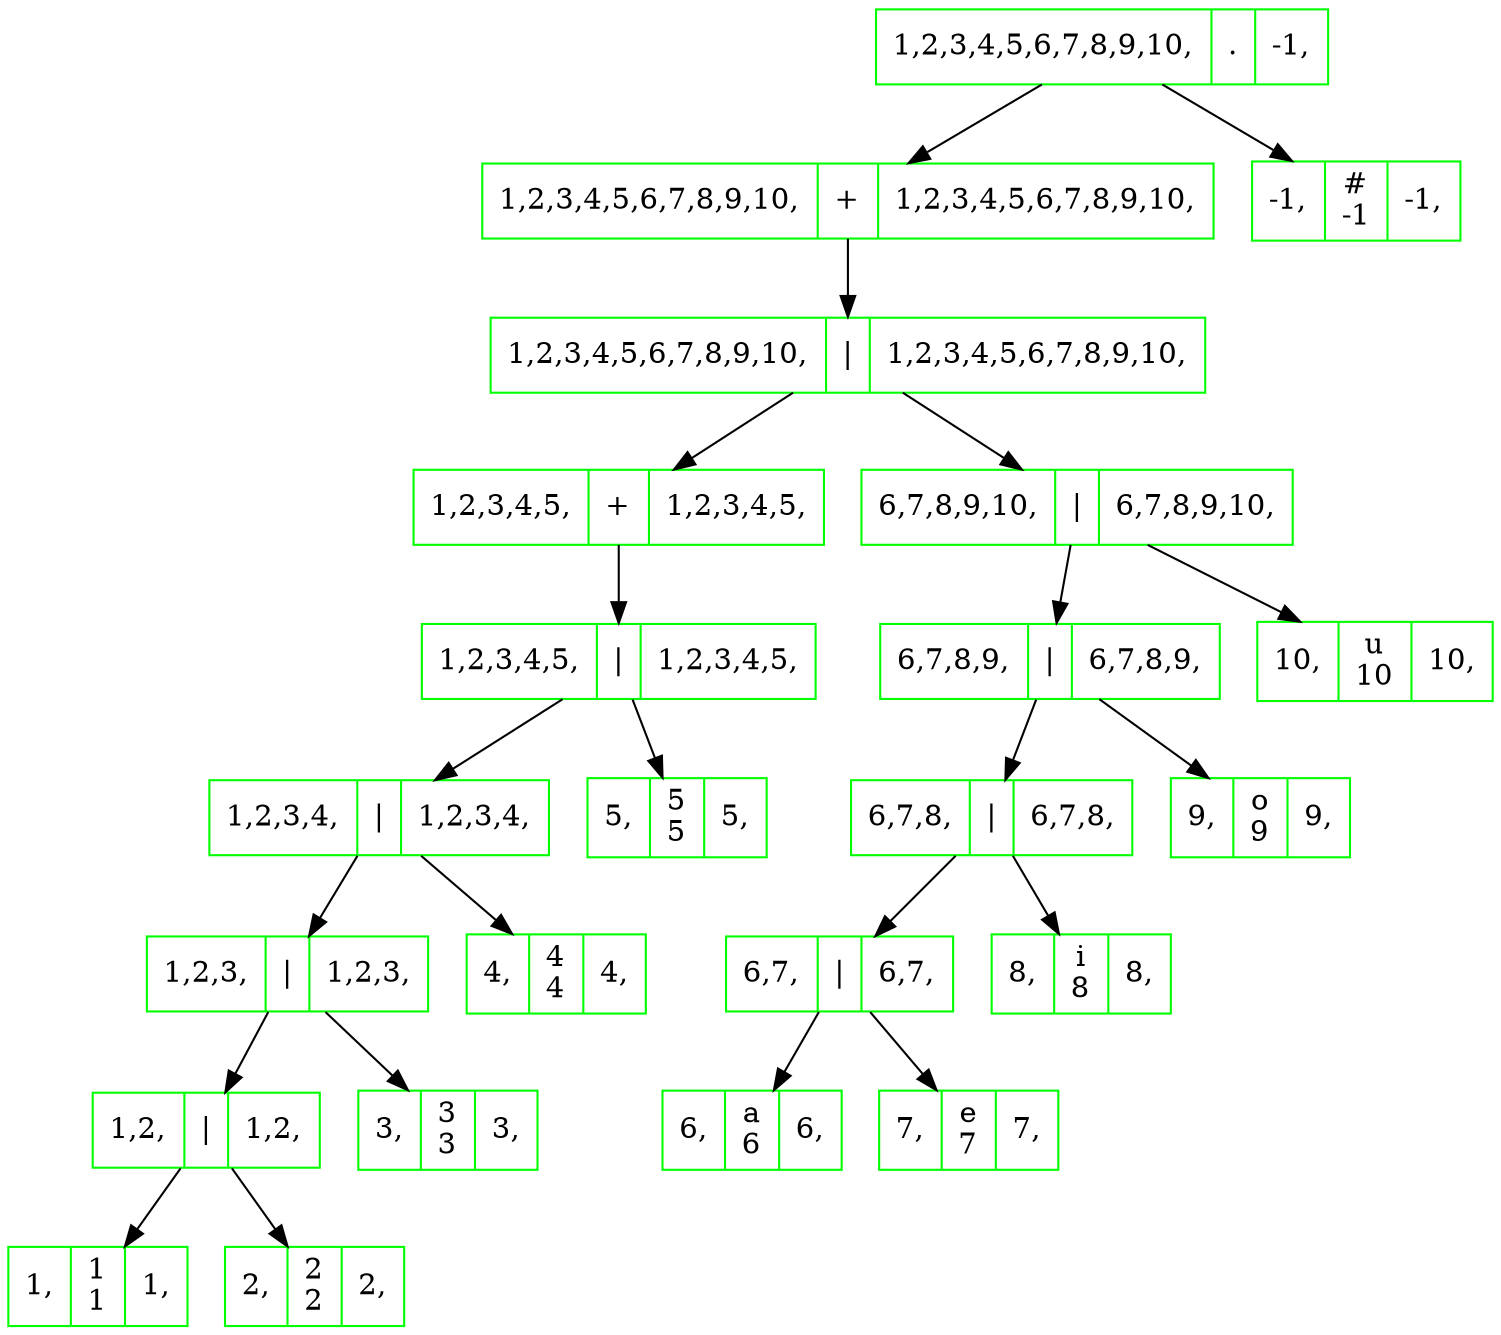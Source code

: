 digraph structs { 
node[shape = box]; 
node[shape = box, color = green]; 
Nodo1418334255[shape=record, label = "<f0> 1,2,3,4,5,6,7,8,9,10, | <f1>. | <f2> -1,"];
node[shape = box, color = green]; 
Nodo1466073198[shape=record, label = "<f0> 1,2,3,4,5,6,7,8,9,10, | <f1>+ | <f2> 1,2,3,4,5,6,7,8,9,10,"];
node[shape = box, color = green]; 
Nodo398690014[shape=record, label = "<f0> 1,2,3,4,5,6,7,8,9,10, | <f1>\| | <f2> 1,2,3,4,5,6,7,8,9,10,"];
node[shape = box, color = green]; 
Nodo1526298704[shape=record, label = "<f0> 1,2,3,4,5, | <f1>+ | <f2> 1,2,3,4,5,"];
node[shape = box, color = green]; 
Nodo1593180232[shape=record, label = "<f0> 1,2,3,4,5, | <f1>\| | <f2> 1,2,3,4,5,"];
node[shape = box, color = green]; 
Nodo492079624[shape=record, label = "<f0> 1,2,3,4, | <f1>\| | <f2> 1,2,3,4,"];
node[shape = box, color = green]; 
Nodo380242442[shape=record, label = "<f0> 1,2,3, | <f1>\| | <f2> 1,2,3,"];
node[shape = box, color = green]; 
Nodo125881207[shape=record, label = "<f0> 1,2, | <f1>\| | <f2> 1,2,"];
node[shape = box, color = green]; 
Nodo1763344271[shape=record, label = "<f0> 1, | <f1>1\n1 | <f2> 1,"];
node[shape = box, color = green]; 
Nodo1353170030[shape=record, label = "<f0> 2, | <f1>2\n2 | <f2> 2,"];
node[shape = box, color = green]; 
Nodo370869802[shape=record, label = "<f0> 3, | <f1>3\n3 | <f2> 3,"];
node[shape = box, color = green]; 
Nodo398572781[shape=record, label = "<f0> 4, | <f1>4\n4 | <f2> 4,"];
node[shape = box, color = green]; 
Nodo765284253[shape=record, label = "<f0> 5, | <f1>5\n5 | <f2> 5,"];
node[shape = box, color = green]; 
Nodo1077199500[shape=record, label = "<f0> 6,7,8,9,10, | <f1>\| | <f2> 6,7,8,9,10,"];
node[shape = box, color = green]; 
Nodo240166646[shape=record, label = "<f0> 6,7,8,9, | <f1>\| | <f2> 6,7,8,9,"];
node[shape = box, color = green]; 
Nodo351028485[shape=record, label = "<f0> 6,7,8, | <f1>\| | <f2> 6,7,8,"];
node[shape = box, color = green]; 
Nodo1405747618[shape=record, label = "<f0> 6,7, | <f1>\| | <f2> 6,7,"];
node[shape = box, color = green]; 
Nodo898406901[shape=record, label = "<f0> 6, | <f1>a\n6 | <f2> 6,"];
node[shape = box, color = green]; 
Nodo1054932644[shape=record, label = "<f0> 7, | <f1>e\n7 | <f2> 7,"];
node[shape = box, color = green]; 
Nodo1213349904[shape=record, label = "<f0> 8, | <f1>i\n8 | <f2> 8,"];
node[shape = box, color = green]; 
Nodo1259769769[shape=record, label = "<f0> 9, | <f1>o\n9 | <f2> 9,"];
node[shape = box, color = green]; 
Nodo444920847[shape=record, label = "<f0> 10, | <f1>u\n10 | <f2> 10,"];
node[shape = box, color = green]; 
Nodo589835301[shape=record, label = "<f0> -1, | <f1>#\n-1 | <f2> -1,"];

Nodo1418334255 -> Nodo1466073198; 

Nodo1418334255 -> Nodo589835301; 

Nodo1466073198 -> Nodo398690014; 

Nodo398690014 -> Nodo1526298704; 

Nodo398690014 -> Nodo1077199500; 

Nodo1526298704 -> Nodo1593180232; 

Nodo1593180232 -> Nodo492079624; 

Nodo1593180232 -> Nodo765284253; 

Nodo492079624 -> Nodo380242442; 

Nodo492079624 -> Nodo398572781; 

Nodo380242442 -> Nodo125881207; 

Nodo380242442 -> Nodo370869802; 

Nodo125881207 -> Nodo1763344271; 

Nodo125881207 -> Nodo1353170030; 

Nodo1077199500 -> Nodo240166646; 

Nodo1077199500 -> Nodo444920847; 

Nodo240166646 -> Nodo351028485; 

Nodo240166646 -> Nodo1259769769; 

Nodo351028485 -> Nodo1405747618; 

Nodo351028485 -> Nodo1213349904; 

Nodo1405747618 -> Nodo898406901; 

Nodo1405747618 -> Nodo1054932644; 
}
